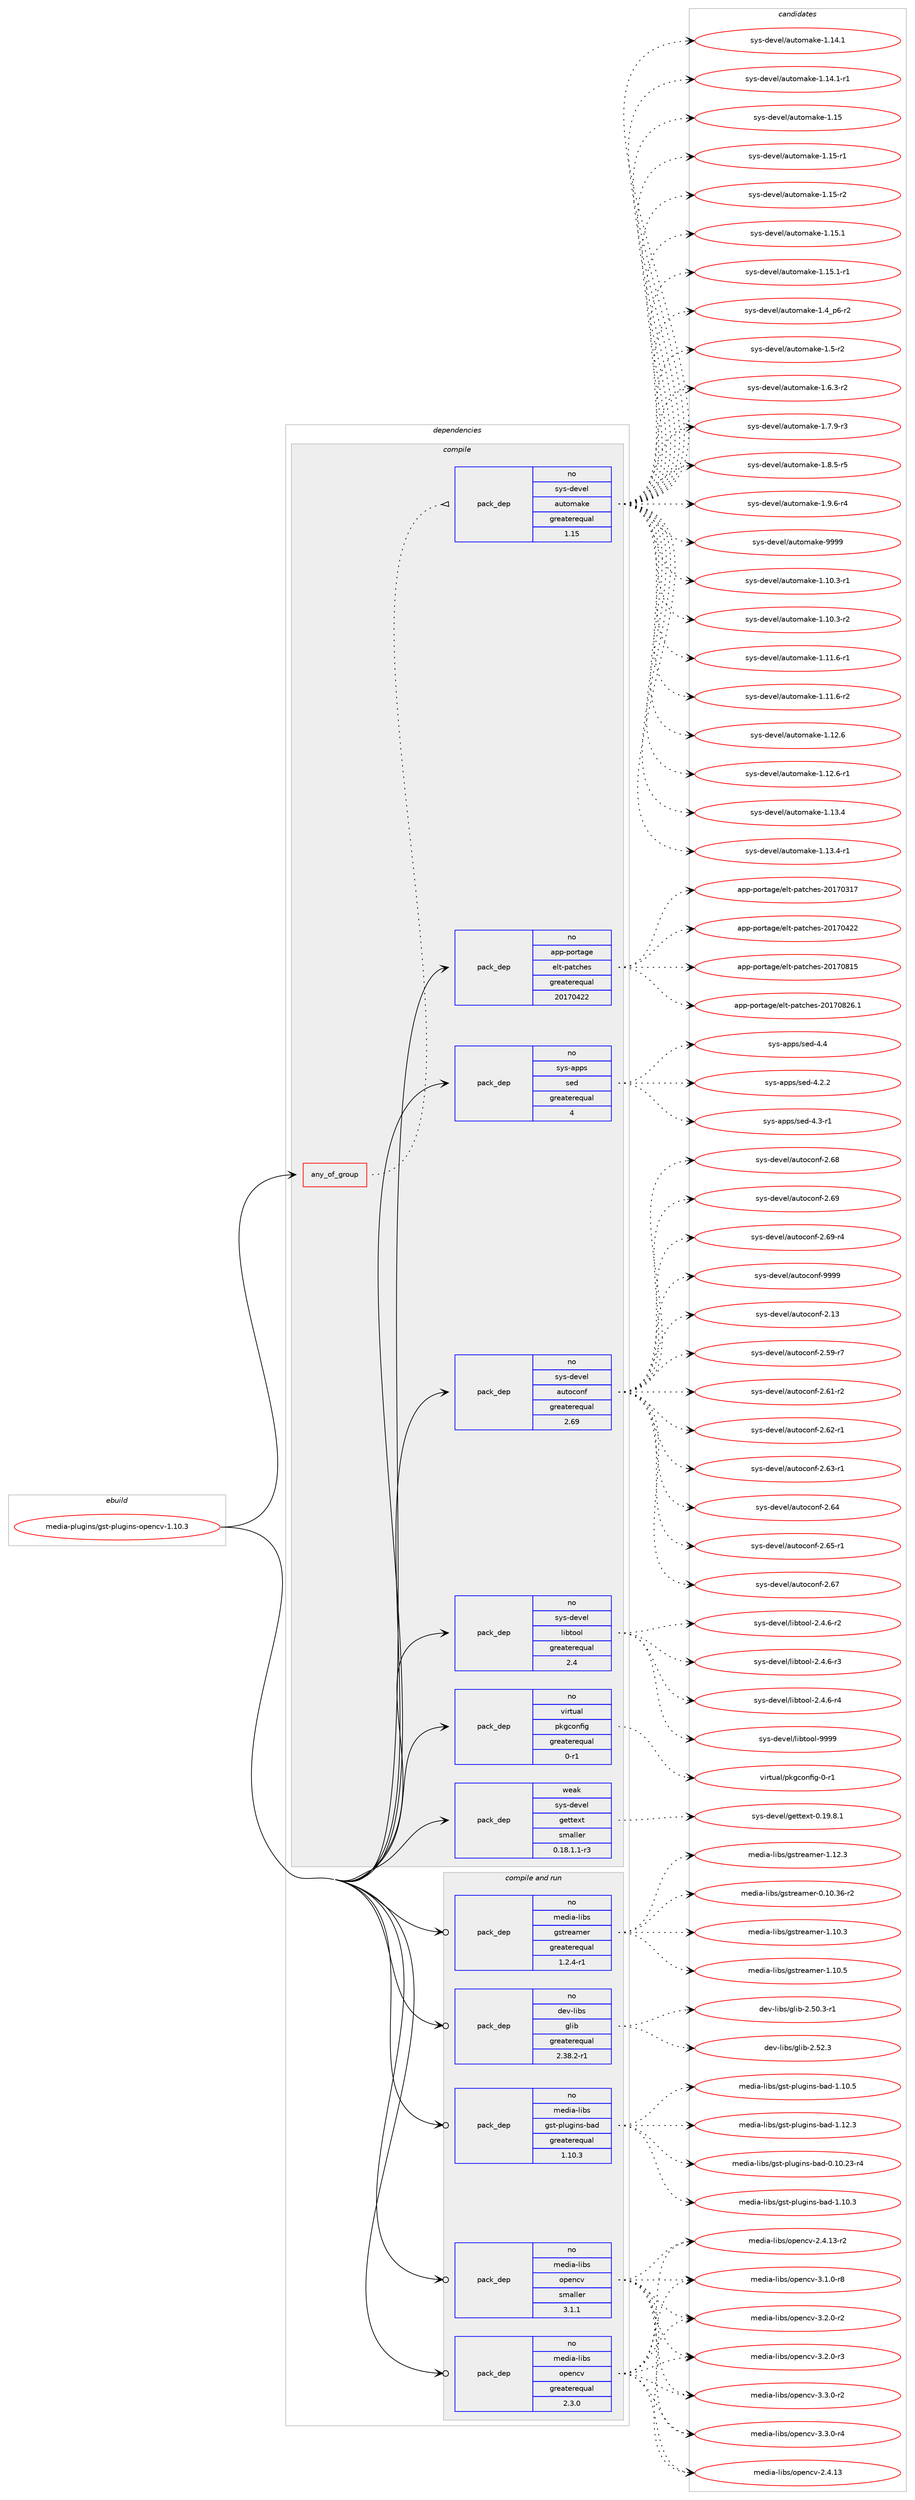digraph prolog {

# *************
# Graph options
# *************

newrank=true;
concentrate=true;
compound=true;
graph [rankdir=LR,fontname=Helvetica,fontsize=10,ranksep=1.5];#, ranksep=2.5, nodesep=0.2];
edge  [arrowhead=vee];
node  [fontname=Helvetica,fontsize=10];

# **********
# The ebuild
# **********

subgraph cluster_leftcol {
color=gray;
rank=same;
label=<<i>ebuild</i>>;
id [label="media-plugins/gst-plugins-opencv-1.10.3", color=red, width=4, href="../media-plugins/gst-plugins-opencv-1.10.3.svg"];
}

# ****************
# The dependencies
# ****************

subgraph cluster_midcol {
color=gray;
label=<<i>dependencies</i>>;
subgraph cluster_compile {
fillcolor="#eeeeee";
style=filled;
label=<<i>compile</i>>;
subgraph any5839 {
dependency374004 [label=<<TABLE BORDER="0" CELLBORDER="1" CELLSPACING="0" CELLPADDING="4"><TR><TD CELLPADDING="10">any_of_group</TD></TR></TABLE>>, shape=none, color=red];subgraph pack275659 {
dependency374005 [label=<<TABLE BORDER="0" CELLBORDER="1" CELLSPACING="0" CELLPADDING="4" WIDTH="220"><TR><TD ROWSPAN="6" CELLPADDING="30">pack_dep</TD></TR><TR><TD WIDTH="110">no</TD></TR><TR><TD>sys-devel</TD></TR><TR><TD>automake</TD></TR><TR><TD>greaterequal</TD></TR><TR><TD>1.15</TD></TR></TABLE>>, shape=none, color=blue];
}
dependency374004:e -> dependency374005:w [weight=20,style="dotted",arrowhead="oinv"];
}
id:e -> dependency374004:w [weight=20,style="solid",arrowhead="vee"];
subgraph pack275660 {
dependency374006 [label=<<TABLE BORDER="0" CELLBORDER="1" CELLSPACING="0" CELLPADDING="4" WIDTH="220"><TR><TD ROWSPAN="6" CELLPADDING="30">pack_dep</TD></TR><TR><TD WIDTH="110">no</TD></TR><TR><TD>app-portage</TD></TR><TR><TD>elt-patches</TD></TR><TR><TD>greaterequal</TD></TR><TR><TD>20170422</TD></TR></TABLE>>, shape=none, color=blue];
}
id:e -> dependency374006:w [weight=20,style="solid",arrowhead="vee"];
subgraph pack275661 {
dependency374007 [label=<<TABLE BORDER="0" CELLBORDER="1" CELLSPACING="0" CELLPADDING="4" WIDTH="220"><TR><TD ROWSPAN="6" CELLPADDING="30">pack_dep</TD></TR><TR><TD WIDTH="110">no</TD></TR><TR><TD>sys-apps</TD></TR><TR><TD>sed</TD></TR><TR><TD>greaterequal</TD></TR><TR><TD>4</TD></TR></TABLE>>, shape=none, color=blue];
}
id:e -> dependency374007:w [weight=20,style="solid",arrowhead="vee"];
subgraph pack275662 {
dependency374008 [label=<<TABLE BORDER="0" CELLBORDER="1" CELLSPACING="0" CELLPADDING="4" WIDTH="220"><TR><TD ROWSPAN="6" CELLPADDING="30">pack_dep</TD></TR><TR><TD WIDTH="110">no</TD></TR><TR><TD>sys-devel</TD></TR><TR><TD>autoconf</TD></TR><TR><TD>greaterequal</TD></TR><TR><TD>2.69</TD></TR></TABLE>>, shape=none, color=blue];
}
id:e -> dependency374008:w [weight=20,style="solid",arrowhead="vee"];
subgraph pack275663 {
dependency374009 [label=<<TABLE BORDER="0" CELLBORDER="1" CELLSPACING="0" CELLPADDING="4" WIDTH="220"><TR><TD ROWSPAN="6" CELLPADDING="30">pack_dep</TD></TR><TR><TD WIDTH="110">no</TD></TR><TR><TD>sys-devel</TD></TR><TR><TD>libtool</TD></TR><TR><TD>greaterequal</TD></TR><TR><TD>2.4</TD></TR></TABLE>>, shape=none, color=blue];
}
id:e -> dependency374009:w [weight=20,style="solid",arrowhead="vee"];
subgraph pack275664 {
dependency374010 [label=<<TABLE BORDER="0" CELLBORDER="1" CELLSPACING="0" CELLPADDING="4" WIDTH="220"><TR><TD ROWSPAN="6" CELLPADDING="30">pack_dep</TD></TR><TR><TD WIDTH="110">no</TD></TR><TR><TD>virtual</TD></TR><TR><TD>pkgconfig</TD></TR><TR><TD>greaterequal</TD></TR><TR><TD>0-r1</TD></TR></TABLE>>, shape=none, color=blue];
}
id:e -> dependency374010:w [weight=20,style="solid",arrowhead="vee"];
subgraph pack275665 {
dependency374011 [label=<<TABLE BORDER="0" CELLBORDER="1" CELLSPACING="0" CELLPADDING="4" WIDTH="220"><TR><TD ROWSPAN="6" CELLPADDING="30">pack_dep</TD></TR><TR><TD WIDTH="110">weak</TD></TR><TR><TD>sys-devel</TD></TR><TR><TD>gettext</TD></TR><TR><TD>smaller</TD></TR><TR><TD>0.18.1.1-r3</TD></TR></TABLE>>, shape=none, color=blue];
}
id:e -> dependency374011:w [weight=20,style="solid",arrowhead="vee"];
}
subgraph cluster_compileandrun {
fillcolor="#eeeeee";
style=filled;
label=<<i>compile and run</i>>;
subgraph pack275666 {
dependency374012 [label=<<TABLE BORDER="0" CELLBORDER="1" CELLSPACING="0" CELLPADDING="4" WIDTH="220"><TR><TD ROWSPAN="6" CELLPADDING="30">pack_dep</TD></TR><TR><TD WIDTH="110">no</TD></TR><TR><TD>dev-libs</TD></TR><TR><TD>glib</TD></TR><TR><TD>greaterequal</TD></TR><TR><TD>2.38.2-r1</TD></TR></TABLE>>, shape=none, color=blue];
}
id:e -> dependency374012:w [weight=20,style="solid",arrowhead="odotvee"];
subgraph pack275667 {
dependency374013 [label=<<TABLE BORDER="0" CELLBORDER="1" CELLSPACING="0" CELLPADDING="4" WIDTH="220"><TR><TD ROWSPAN="6" CELLPADDING="30">pack_dep</TD></TR><TR><TD WIDTH="110">no</TD></TR><TR><TD>media-libs</TD></TR><TR><TD>gst-plugins-bad</TD></TR><TR><TD>greaterequal</TD></TR><TR><TD>1.10.3</TD></TR></TABLE>>, shape=none, color=blue];
}
id:e -> dependency374013:w [weight=20,style="solid",arrowhead="odotvee"];
subgraph pack275668 {
dependency374014 [label=<<TABLE BORDER="0" CELLBORDER="1" CELLSPACING="0" CELLPADDING="4" WIDTH="220"><TR><TD ROWSPAN="6" CELLPADDING="30">pack_dep</TD></TR><TR><TD WIDTH="110">no</TD></TR><TR><TD>media-libs</TD></TR><TR><TD>gstreamer</TD></TR><TR><TD>greaterequal</TD></TR><TR><TD>1.2.4-r1</TD></TR></TABLE>>, shape=none, color=blue];
}
id:e -> dependency374014:w [weight=20,style="solid",arrowhead="odotvee"];
subgraph pack275669 {
dependency374015 [label=<<TABLE BORDER="0" CELLBORDER="1" CELLSPACING="0" CELLPADDING="4" WIDTH="220"><TR><TD ROWSPAN="6" CELLPADDING="30">pack_dep</TD></TR><TR><TD WIDTH="110">no</TD></TR><TR><TD>media-libs</TD></TR><TR><TD>opencv</TD></TR><TR><TD>greaterequal</TD></TR><TR><TD>2.3.0</TD></TR></TABLE>>, shape=none, color=blue];
}
id:e -> dependency374015:w [weight=20,style="solid",arrowhead="odotvee"];
subgraph pack275670 {
dependency374016 [label=<<TABLE BORDER="0" CELLBORDER="1" CELLSPACING="0" CELLPADDING="4" WIDTH="220"><TR><TD ROWSPAN="6" CELLPADDING="30">pack_dep</TD></TR><TR><TD WIDTH="110">no</TD></TR><TR><TD>media-libs</TD></TR><TR><TD>opencv</TD></TR><TR><TD>smaller</TD></TR><TR><TD>3.1.1</TD></TR></TABLE>>, shape=none, color=blue];
}
id:e -> dependency374016:w [weight=20,style="solid",arrowhead="odotvee"];
}
subgraph cluster_run {
fillcolor="#eeeeee";
style=filled;
label=<<i>run</i>>;
}
}

# **************
# The candidates
# **************

subgraph cluster_choices {
rank=same;
color=gray;
label=<<i>candidates</i>>;

subgraph choice275659 {
color=black;
nodesep=1;
choice11512111545100101118101108479711711611110997107101454946494846514511449 [label="sys-devel/automake-1.10.3-r1", color=red, width=4,href="../sys-devel/automake-1.10.3-r1.svg"];
choice11512111545100101118101108479711711611110997107101454946494846514511450 [label="sys-devel/automake-1.10.3-r2", color=red, width=4,href="../sys-devel/automake-1.10.3-r2.svg"];
choice11512111545100101118101108479711711611110997107101454946494946544511449 [label="sys-devel/automake-1.11.6-r1", color=red, width=4,href="../sys-devel/automake-1.11.6-r1.svg"];
choice11512111545100101118101108479711711611110997107101454946494946544511450 [label="sys-devel/automake-1.11.6-r2", color=red, width=4,href="../sys-devel/automake-1.11.6-r2.svg"];
choice1151211154510010111810110847971171161111099710710145494649504654 [label="sys-devel/automake-1.12.6", color=red, width=4,href="../sys-devel/automake-1.12.6.svg"];
choice11512111545100101118101108479711711611110997107101454946495046544511449 [label="sys-devel/automake-1.12.6-r1", color=red, width=4,href="../sys-devel/automake-1.12.6-r1.svg"];
choice1151211154510010111810110847971171161111099710710145494649514652 [label="sys-devel/automake-1.13.4", color=red, width=4,href="../sys-devel/automake-1.13.4.svg"];
choice11512111545100101118101108479711711611110997107101454946495146524511449 [label="sys-devel/automake-1.13.4-r1", color=red, width=4,href="../sys-devel/automake-1.13.4-r1.svg"];
choice1151211154510010111810110847971171161111099710710145494649524649 [label="sys-devel/automake-1.14.1", color=red, width=4,href="../sys-devel/automake-1.14.1.svg"];
choice11512111545100101118101108479711711611110997107101454946495246494511449 [label="sys-devel/automake-1.14.1-r1", color=red, width=4,href="../sys-devel/automake-1.14.1-r1.svg"];
choice115121115451001011181011084797117116111109971071014549464953 [label="sys-devel/automake-1.15", color=red, width=4,href="../sys-devel/automake-1.15.svg"];
choice1151211154510010111810110847971171161111099710710145494649534511449 [label="sys-devel/automake-1.15-r1", color=red, width=4,href="../sys-devel/automake-1.15-r1.svg"];
choice1151211154510010111810110847971171161111099710710145494649534511450 [label="sys-devel/automake-1.15-r2", color=red, width=4,href="../sys-devel/automake-1.15-r2.svg"];
choice1151211154510010111810110847971171161111099710710145494649534649 [label="sys-devel/automake-1.15.1", color=red, width=4,href="../sys-devel/automake-1.15.1.svg"];
choice11512111545100101118101108479711711611110997107101454946495346494511449 [label="sys-devel/automake-1.15.1-r1", color=red, width=4,href="../sys-devel/automake-1.15.1-r1.svg"];
choice115121115451001011181011084797117116111109971071014549465295112544511450 [label="sys-devel/automake-1.4_p6-r2", color=red, width=4,href="../sys-devel/automake-1.4_p6-r2.svg"];
choice11512111545100101118101108479711711611110997107101454946534511450 [label="sys-devel/automake-1.5-r2", color=red, width=4,href="../sys-devel/automake-1.5-r2.svg"];
choice115121115451001011181011084797117116111109971071014549465446514511450 [label="sys-devel/automake-1.6.3-r2", color=red, width=4,href="../sys-devel/automake-1.6.3-r2.svg"];
choice115121115451001011181011084797117116111109971071014549465546574511451 [label="sys-devel/automake-1.7.9-r3", color=red, width=4,href="../sys-devel/automake-1.7.9-r3.svg"];
choice115121115451001011181011084797117116111109971071014549465646534511453 [label="sys-devel/automake-1.8.5-r5", color=red, width=4,href="../sys-devel/automake-1.8.5-r5.svg"];
choice115121115451001011181011084797117116111109971071014549465746544511452 [label="sys-devel/automake-1.9.6-r4", color=red, width=4,href="../sys-devel/automake-1.9.6-r4.svg"];
choice115121115451001011181011084797117116111109971071014557575757 [label="sys-devel/automake-9999", color=red, width=4,href="../sys-devel/automake-9999.svg"];
dependency374005:e -> choice11512111545100101118101108479711711611110997107101454946494846514511449:w [style=dotted,weight="100"];
dependency374005:e -> choice11512111545100101118101108479711711611110997107101454946494846514511450:w [style=dotted,weight="100"];
dependency374005:e -> choice11512111545100101118101108479711711611110997107101454946494946544511449:w [style=dotted,weight="100"];
dependency374005:e -> choice11512111545100101118101108479711711611110997107101454946494946544511450:w [style=dotted,weight="100"];
dependency374005:e -> choice1151211154510010111810110847971171161111099710710145494649504654:w [style=dotted,weight="100"];
dependency374005:e -> choice11512111545100101118101108479711711611110997107101454946495046544511449:w [style=dotted,weight="100"];
dependency374005:e -> choice1151211154510010111810110847971171161111099710710145494649514652:w [style=dotted,weight="100"];
dependency374005:e -> choice11512111545100101118101108479711711611110997107101454946495146524511449:w [style=dotted,weight="100"];
dependency374005:e -> choice1151211154510010111810110847971171161111099710710145494649524649:w [style=dotted,weight="100"];
dependency374005:e -> choice11512111545100101118101108479711711611110997107101454946495246494511449:w [style=dotted,weight="100"];
dependency374005:e -> choice115121115451001011181011084797117116111109971071014549464953:w [style=dotted,weight="100"];
dependency374005:e -> choice1151211154510010111810110847971171161111099710710145494649534511449:w [style=dotted,weight="100"];
dependency374005:e -> choice1151211154510010111810110847971171161111099710710145494649534511450:w [style=dotted,weight="100"];
dependency374005:e -> choice1151211154510010111810110847971171161111099710710145494649534649:w [style=dotted,weight="100"];
dependency374005:e -> choice11512111545100101118101108479711711611110997107101454946495346494511449:w [style=dotted,weight="100"];
dependency374005:e -> choice115121115451001011181011084797117116111109971071014549465295112544511450:w [style=dotted,weight="100"];
dependency374005:e -> choice11512111545100101118101108479711711611110997107101454946534511450:w [style=dotted,weight="100"];
dependency374005:e -> choice115121115451001011181011084797117116111109971071014549465446514511450:w [style=dotted,weight="100"];
dependency374005:e -> choice115121115451001011181011084797117116111109971071014549465546574511451:w [style=dotted,weight="100"];
dependency374005:e -> choice115121115451001011181011084797117116111109971071014549465646534511453:w [style=dotted,weight="100"];
dependency374005:e -> choice115121115451001011181011084797117116111109971071014549465746544511452:w [style=dotted,weight="100"];
dependency374005:e -> choice115121115451001011181011084797117116111109971071014557575757:w [style=dotted,weight="100"];
}
subgraph choice275660 {
color=black;
nodesep=1;
choice97112112451121111141169710310147101108116451129711699104101115455048495548514955 [label="app-portage/elt-patches-20170317", color=red, width=4,href="../app-portage/elt-patches-20170317.svg"];
choice97112112451121111141169710310147101108116451129711699104101115455048495548525050 [label="app-portage/elt-patches-20170422", color=red, width=4,href="../app-portage/elt-patches-20170422.svg"];
choice97112112451121111141169710310147101108116451129711699104101115455048495548564953 [label="app-portage/elt-patches-20170815", color=red, width=4,href="../app-portage/elt-patches-20170815.svg"];
choice971121124511211111411697103101471011081164511297116991041011154550484955485650544649 [label="app-portage/elt-patches-20170826.1", color=red, width=4,href="../app-portage/elt-patches-20170826.1.svg"];
dependency374006:e -> choice97112112451121111141169710310147101108116451129711699104101115455048495548514955:w [style=dotted,weight="100"];
dependency374006:e -> choice97112112451121111141169710310147101108116451129711699104101115455048495548525050:w [style=dotted,weight="100"];
dependency374006:e -> choice97112112451121111141169710310147101108116451129711699104101115455048495548564953:w [style=dotted,weight="100"];
dependency374006:e -> choice971121124511211111411697103101471011081164511297116991041011154550484955485650544649:w [style=dotted,weight="100"];
}
subgraph choice275661 {
color=black;
nodesep=1;
choice115121115459711211211547115101100455246504650 [label="sys-apps/sed-4.2.2", color=red, width=4,href="../sys-apps/sed-4.2.2.svg"];
choice115121115459711211211547115101100455246514511449 [label="sys-apps/sed-4.3-r1", color=red, width=4,href="../sys-apps/sed-4.3-r1.svg"];
choice11512111545971121121154711510110045524652 [label="sys-apps/sed-4.4", color=red, width=4,href="../sys-apps/sed-4.4.svg"];
dependency374007:e -> choice115121115459711211211547115101100455246504650:w [style=dotted,weight="100"];
dependency374007:e -> choice115121115459711211211547115101100455246514511449:w [style=dotted,weight="100"];
dependency374007:e -> choice11512111545971121121154711510110045524652:w [style=dotted,weight="100"];
}
subgraph choice275662 {
color=black;
nodesep=1;
choice115121115451001011181011084797117116111991111101024550464951 [label="sys-devel/autoconf-2.13", color=red, width=4,href="../sys-devel/autoconf-2.13.svg"];
choice1151211154510010111810110847971171161119911111010245504653574511455 [label="sys-devel/autoconf-2.59-r7", color=red, width=4,href="../sys-devel/autoconf-2.59-r7.svg"];
choice1151211154510010111810110847971171161119911111010245504654494511450 [label="sys-devel/autoconf-2.61-r2", color=red, width=4,href="../sys-devel/autoconf-2.61-r2.svg"];
choice1151211154510010111810110847971171161119911111010245504654504511449 [label="sys-devel/autoconf-2.62-r1", color=red, width=4,href="../sys-devel/autoconf-2.62-r1.svg"];
choice1151211154510010111810110847971171161119911111010245504654514511449 [label="sys-devel/autoconf-2.63-r1", color=red, width=4,href="../sys-devel/autoconf-2.63-r1.svg"];
choice115121115451001011181011084797117116111991111101024550465452 [label="sys-devel/autoconf-2.64", color=red, width=4,href="../sys-devel/autoconf-2.64.svg"];
choice1151211154510010111810110847971171161119911111010245504654534511449 [label="sys-devel/autoconf-2.65-r1", color=red, width=4,href="../sys-devel/autoconf-2.65-r1.svg"];
choice115121115451001011181011084797117116111991111101024550465455 [label="sys-devel/autoconf-2.67", color=red, width=4,href="../sys-devel/autoconf-2.67.svg"];
choice115121115451001011181011084797117116111991111101024550465456 [label="sys-devel/autoconf-2.68", color=red, width=4,href="../sys-devel/autoconf-2.68.svg"];
choice115121115451001011181011084797117116111991111101024550465457 [label="sys-devel/autoconf-2.69", color=red, width=4,href="../sys-devel/autoconf-2.69.svg"];
choice1151211154510010111810110847971171161119911111010245504654574511452 [label="sys-devel/autoconf-2.69-r4", color=red, width=4,href="../sys-devel/autoconf-2.69-r4.svg"];
choice115121115451001011181011084797117116111991111101024557575757 [label="sys-devel/autoconf-9999", color=red, width=4,href="../sys-devel/autoconf-9999.svg"];
dependency374008:e -> choice115121115451001011181011084797117116111991111101024550464951:w [style=dotted,weight="100"];
dependency374008:e -> choice1151211154510010111810110847971171161119911111010245504653574511455:w [style=dotted,weight="100"];
dependency374008:e -> choice1151211154510010111810110847971171161119911111010245504654494511450:w [style=dotted,weight="100"];
dependency374008:e -> choice1151211154510010111810110847971171161119911111010245504654504511449:w [style=dotted,weight="100"];
dependency374008:e -> choice1151211154510010111810110847971171161119911111010245504654514511449:w [style=dotted,weight="100"];
dependency374008:e -> choice115121115451001011181011084797117116111991111101024550465452:w [style=dotted,weight="100"];
dependency374008:e -> choice1151211154510010111810110847971171161119911111010245504654534511449:w [style=dotted,weight="100"];
dependency374008:e -> choice115121115451001011181011084797117116111991111101024550465455:w [style=dotted,weight="100"];
dependency374008:e -> choice115121115451001011181011084797117116111991111101024550465456:w [style=dotted,weight="100"];
dependency374008:e -> choice115121115451001011181011084797117116111991111101024550465457:w [style=dotted,weight="100"];
dependency374008:e -> choice1151211154510010111810110847971171161119911111010245504654574511452:w [style=dotted,weight="100"];
dependency374008:e -> choice115121115451001011181011084797117116111991111101024557575757:w [style=dotted,weight="100"];
}
subgraph choice275663 {
color=black;
nodesep=1;
choice1151211154510010111810110847108105981161111111084550465246544511450 [label="sys-devel/libtool-2.4.6-r2", color=red, width=4,href="../sys-devel/libtool-2.4.6-r2.svg"];
choice1151211154510010111810110847108105981161111111084550465246544511451 [label="sys-devel/libtool-2.4.6-r3", color=red, width=4,href="../sys-devel/libtool-2.4.6-r3.svg"];
choice1151211154510010111810110847108105981161111111084550465246544511452 [label="sys-devel/libtool-2.4.6-r4", color=red, width=4,href="../sys-devel/libtool-2.4.6-r4.svg"];
choice1151211154510010111810110847108105981161111111084557575757 [label="sys-devel/libtool-9999", color=red, width=4,href="../sys-devel/libtool-9999.svg"];
dependency374009:e -> choice1151211154510010111810110847108105981161111111084550465246544511450:w [style=dotted,weight="100"];
dependency374009:e -> choice1151211154510010111810110847108105981161111111084550465246544511451:w [style=dotted,weight="100"];
dependency374009:e -> choice1151211154510010111810110847108105981161111111084550465246544511452:w [style=dotted,weight="100"];
dependency374009:e -> choice1151211154510010111810110847108105981161111111084557575757:w [style=dotted,weight="100"];
}
subgraph choice275664 {
color=black;
nodesep=1;
choice11810511411611797108471121071039911111010210510345484511449 [label="virtual/pkgconfig-0-r1", color=red, width=4,href="../virtual/pkgconfig-0-r1.svg"];
dependency374010:e -> choice11810511411611797108471121071039911111010210510345484511449:w [style=dotted,weight="100"];
}
subgraph choice275665 {
color=black;
nodesep=1;
choice1151211154510010111810110847103101116116101120116454846495746564649 [label="sys-devel/gettext-0.19.8.1", color=red, width=4,href="../sys-devel/gettext-0.19.8.1.svg"];
dependency374011:e -> choice1151211154510010111810110847103101116116101120116454846495746564649:w [style=dotted,weight="100"];
}
subgraph choice275666 {
color=black;
nodesep=1;
choice10010111845108105981154710310810598455046534846514511449 [label="dev-libs/glib-2.50.3-r1", color=red, width=4,href="../dev-libs/glib-2.50.3-r1.svg"];
choice1001011184510810598115471031081059845504653504651 [label="dev-libs/glib-2.52.3", color=red, width=4,href="../dev-libs/glib-2.52.3.svg"];
dependency374012:e -> choice10010111845108105981154710310810598455046534846514511449:w [style=dotted,weight="100"];
dependency374012:e -> choice1001011184510810598115471031081059845504653504651:w [style=dotted,weight="100"];
}
subgraph choice275667 {
color=black;
nodesep=1;
choice109101100105974510810598115471031151164511210811710310511011545989710045484649484650514511452 [label="media-libs/gst-plugins-bad-0.10.23-r4", color=red, width=4,href="../media-libs/gst-plugins-bad-0.10.23-r4.svg"];
choice109101100105974510810598115471031151164511210811710310511011545989710045494649484651 [label="media-libs/gst-plugins-bad-1.10.3", color=red, width=4,href="../media-libs/gst-plugins-bad-1.10.3.svg"];
choice109101100105974510810598115471031151164511210811710310511011545989710045494649484653 [label="media-libs/gst-plugins-bad-1.10.5", color=red, width=4,href="../media-libs/gst-plugins-bad-1.10.5.svg"];
choice109101100105974510810598115471031151164511210811710310511011545989710045494649504651 [label="media-libs/gst-plugins-bad-1.12.3", color=red, width=4,href="../media-libs/gst-plugins-bad-1.12.3.svg"];
dependency374013:e -> choice109101100105974510810598115471031151164511210811710310511011545989710045484649484650514511452:w [style=dotted,weight="100"];
dependency374013:e -> choice109101100105974510810598115471031151164511210811710310511011545989710045494649484651:w [style=dotted,weight="100"];
dependency374013:e -> choice109101100105974510810598115471031151164511210811710310511011545989710045494649484653:w [style=dotted,weight="100"];
dependency374013:e -> choice109101100105974510810598115471031151164511210811710310511011545989710045494649504651:w [style=dotted,weight="100"];
}
subgraph choice275668 {
color=black;
nodesep=1;
choice109101100105974510810598115471031151161141019710910111445484649484651544511450 [label="media-libs/gstreamer-0.10.36-r2", color=red, width=4,href="../media-libs/gstreamer-0.10.36-r2.svg"];
choice109101100105974510810598115471031151161141019710910111445494649484651 [label="media-libs/gstreamer-1.10.3", color=red, width=4,href="../media-libs/gstreamer-1.10.3.svg"];
choice109101100105974510810598115471031151161141019710910111445494649484653 [label="media-libs/gstreamer-1.10.5", color=red, width=4,href="../media-libs/gstreamer-1.10.5.svg"];
choice109101100105974510810598115471031151161141019710910111445494649504651 [label="media-libs/gstreamer-1.12.3", color=red, width=4,href="../media-libs/gstreamer-1.12.3.svg"];
dependency374014:e -> choice109101100105974510810598115471031151161141019710910111445484649484651544511450:w [style=dotted,weight="100"];
dependency374014:e -> choice109101100105974510810598115471031151161141019710910111445494649484651:w [style=dotted,weight="100"];
dependency374014:e -> choice109101100105974510810598115471031151161141019710910111445494649484653:w [style=dotted,weight="100"];
dependency374014:e -> choice109101100105974510810598115471031151161141019710910111445494649504651:w [style=dotted,weight="100"];
}
subgraph choice275669 {
color=black;
nodesep=1;
choice109101100105974510810598115471111121011109911845504652464951 [label="media-libs/opencv-2.4.13", color=red, width=4,href="../media-libs/opencv-2.4.13.svg"];
choice1091011001059745108105981154711111210111099118455046524649514511450 [label="media-libs/opencv-2.4.13-r2", color=red, width=4,href="../media-libs/opencv-2.4.13-r2.svg"];
choice10910110010597451081059811547111112101110991184551464946484511456 [label="media-libs/opencv-3.1.0-r8", color=red, width=4,href="../media-libs/opencv-3.1.0-r8.svg"];
choice10910110010597451081059811547111112101110991184551465046484511450 [label="media-libs/opencv-3.2.0-r2", color=red, width=4,href="../media-libs/opencv-3.2.0-r2.svg"];
choice10910110010597451081059811547111112101110991184551465046484511451 [label="media-libs/opencv-3.2.0-r3", color=red, width=4,href="../media-libs/opencv-3.2.0-r3.svg"];
choice10910110010597451081059811547111112101110991184551465146484511450 [label="media-libs/opencv-3.3.0-r2", color=red, width=4,href="../media-libs/opencv-3.3.0-r2.svg"];
choice10910110010597451081059811547111112101110991184551465146484511452 [label="media-libs/opencv-3.3.0-r4", color=red, width=4,href="../media-libs/opencv-3.3.0-r4.svg"];
dependency374015:e -> choice109101100105974510810598115471111121011109911845504652464951:w [style=dotted,weight="100"];
dependency374015:e -> choice1091011001059745108105981154711111210111099118455046524649514511450:w [style=dotted,weight="100"];
dependency374015:e -> choice10910110010597451081059811547111112101110991184551464946484511456:w [style=dotted,weight="100"];
dependency374015:e -> choice10910110010597451081059811547111112101110991184551465046484511450:w [style=dotted,weight="100"];
dependency374015:e -> choice10910110010597451081059811547111112101110991184551465046484511451:w [style=dotted,weight="100"];
dependency374015:e -> choice10910110010597451081059811547111112101110991184551465146484511450:w [style=dotted,weight="100"];
dependency374015:e -> choice10910110010597451081059811547111112101110991184551465146484511452:w [style=dotted,weight="100"];
}
subgraph choice275670 {
color=black;
nodesep=1;
choice109101100105974510810598115471111121011109911845504652464951 [label="media-libs/opencv-2.4.13", color=red, width=4,href="../media-libs/opencv-2.4.13.svg"];
choice1091011001059745108105981154711111210111099118455046524649514511450 [label="media-libs/opencv-2.4.13-r2", color=red, width=4,href="../media-libs/opencv-2.4.13-r2.svg"];
choice10910110010597451081059811547111112101110991184551464946484511456 [label="media-libs/opencv-3.1.0-r8", color=red, width=4,href="../media-libs/opencv-3.1.0-r8.svg"];
choice10910110010597451081059811547111112101110991184551465046484511450 [label="media-libs/opencv-3.2.0-r2", color=red, width=4,href="../media-libs/opencv-3.2.0-r2.svg"];
choice10910110010597451081059811547111112101110991184551465046484511451 [label="media-libs/opencv-3.2.0-r3", color=red, width=4,href="../media-libs/opencv-3.2.0-r3.svg"];
choice10910110010597451081059811547111112101110991184551465146484511450 [label="media-libs/opencv-3.3.0-r2", color=red, width=4,href="../media-libs/opencv-3.3.0-r2.svg"];
choice10910110010597451081059811547111112101110991184551465146484511452 [label="media-libs/opencv-3.3.0-r4", color=red, width=4,href="../media-libs/opencv-3.3.0-r4.svg"];
dependency374016:e -> choice109101100105974510810598115471111121011109911845504652464951:w [style=dotted,weight="100"];
dependency374016:e -> choice1091011001059745108105981154711111210111099118455046524649514511450:w [style=dotted,weight="100"];
dependency374016:e -> choice10910110010597451081059811547111112101110991184551464946484511456:w [style=dotted,weight="100"];
dependency374016:e -> choice10910110010597451081059811547111112101110991184551465046484511450:w [style=dotted,weight="100"];
dependency374016:e -> choice10910110010597451081059811547111112101110991184551465046484511451:w [style=dotted,weight="100"];
dependency374016:e -> choice10910110010597451081059811547111112101110991184551465146484511450:w [style=dotted,weight="100"];
dependency374016:e -> choice10910110010597451081059811547111112101110991184551465146484511452:w [style=dotted,weight="100"];
}
}

}
